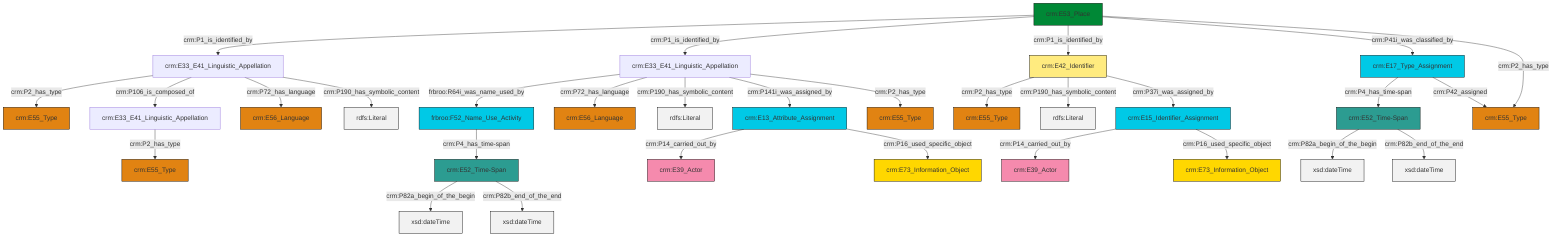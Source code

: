 graph TD
classDef Literal fill:#f2f2f2,stroke:#000000;
classDef CRM_Entity fill:#FFFFFF,stroke:#000000;
classDef Temporal_Entity fill:#00C9E6, stroke:#000000;
classDef Type fill:#E18312, stroke:#000000;
classDef Time-Span fill:#2C9C91, stroke:#000000;
classDef Appellation fill:#FFEB7F, stroke:#000000;
classDef Place fill:#008836, stroke:#000000;
classDef Persistent_Item fill:#B266B2, stroke:#000000;
classDef Conceptual_Object fill:#FFD700, stroke:#000000;
classDef Physical_Thing fill:#D2B48C, stroke:#000000;
classDef Actor fill:#f58aad, stroke:#000000;
classDef PC_Classes fill:#4ce600, stroke:#000000;
classDef Multi fill:#cccccc,stroke:#000000;

2["crm:E53_Place"]:::Place -->|crm:P1_is_identified_by| 3["crm:E33_E41_Linguistic_Appellation"]:::Default
3["crm:E33_E41_Linguistic_Appellation"]:::Default -->|crm:P2_has_type| 6["crm:E55_Type"]:::Type
7["crm:E33_E41_Linguistic_Appellation"]:::Default -->|frbroo:R64i_was_name_used_by| 8["frbroo:F52_Name_Use_Activity"]:::Temporal_Entity
9["crm:E52_Time-Span"]:::Time-Span -->|crm:P82a_begin_of_the_begin| 10[xsd:dateTime]:::Literal
12["crm:E52_Time-Span"]:::Time-Span -->|crm:P82a_begin_of_the_begin| 13[xsd:dateTime]:::Literal
8["frbroo:F52_Name_Use_Activity"]:::Temporal_Entity -->|crm:P4_has_time-span| 12["crm:E52_Time-Span"]:::Time-Span
16["crm:E33_E41_Linguistic_Appellation"]:::Default -->|crm:P2_has_type| 17["crm:E55_Type"]:::Type
23["crm:E17_Type_Assignment"]:::Temporal_Entity -->|crm:P4_has_time-span| 9["crm:E52_Time-Span"]:::Time-Span
24["crm:E42_Identifier"]:::Appellation -->|crm:P2_has_type| 0["crm:E55_Type"]:::Type
4["crm:E13_Attribute_Assignment"]:::Temporal_Entity -->|crm:P14_carried_out_by| 25["crm:E39_Actor"]:::Actor
2["crm:E53_Place"]:::Place -->|crm:P1_is_identified_by| 7["crm:E33_E41_Linguistic_Appellation"]:::Default
7["crm:E33_E41_Linguistic_Appellation"]:::Default -->|crm:P72_has_language| 14["crm:E56_Language"]:::Type
2["crm:E53_Place"]:::Place -->|crm:P1_is_identified_by| 24["crm:E42_Identifier"]:::Appellation
9["crm:E52_Time-Span"]:::Time-Span -->|crm:P82b_end_of_the_end| 26[xsd:dateTime]:::Literal
7["crm:E33_E41_Linguistic_Appellation"]:::Default -->|crm:P190_has_symbolic_content| 32[rdfs:Literal]:::Literal
7["crm:E33_E41_Linguistic_Appellation"]:::Default -->|crm:P141i_was_assigned_by| 4["crm:E13_Attribute_Assignment"]:::Temporal_Entity
3["crm:E33_E41_Linguistic_Appellation"]:::Default -->|crm:P106_is_composed_of| 16["crm:E33_E41_Linguistic_Appellation"]:::Default
7["crm:E33_E41_Linguistic_Appellation"]:::Default -->|crm:P2_has_type| 18["crm:E55_Type"]:::Type
24["crm:E42_Identifier"]:::Appellation -->|crm:P190_has_symbolic_content| 38[rdfs:Literal]:::Literal
2["crm:E53_Place"]:::Place -->|crm:P41i_was_classified_by| 23["crm:E17_Type_Assignment"]:::Temporal_Entity
41["crm:E15_Identifier_Assignment"]:::Temporal_Entity -->|crm:P14_carried_out_by| 42["crm:E39_Actor"]:::Actor
12["crm:E52_Time-Span"]:::Time-Span -->|crm:P82b_end_of_the_end| 44[xsd:dateTime]:::Literal
4["crm:E13_Attribute_Assignment"]:::Temporal_Entity -->|crm:P16_used_specific_object| 27["crm:E73_Information_Object"]:::Conceptual_Object
3["crm:E33_E41_Linguistic_Appellation"]:::Default -->|crm:P72_has_language| 45["crm:E56_Language"]:::Type
3["crm:E33_E41_Linguistic_Appellation"]:::Default -->|crm:P190_has_symbolic_content| 49[rdfs:Literal]:::Literal
23["crm:E17_Type_Assignment"]:::Temporal_Entity -->|crm:P42_assigned| 39["crm:E55_Type"]:::Type
24["crm:E42_Identifier"]:::Appellation -->|crm:P37i_was_assigned_by| 41["crm:E15_Identifier_Assignment"]:::Temporal_Entity
2["crm:E53_Place"]:::Place -->|crm:P2_has_type| 39["crm:E55_Type"]:::Type
41["crm:E15_Identifier_Assignment"]:::Temporal_Entity -->|crm:P16_used_specific_object| 36["crm:E73_Information_Object"]:::Conceptual_Object